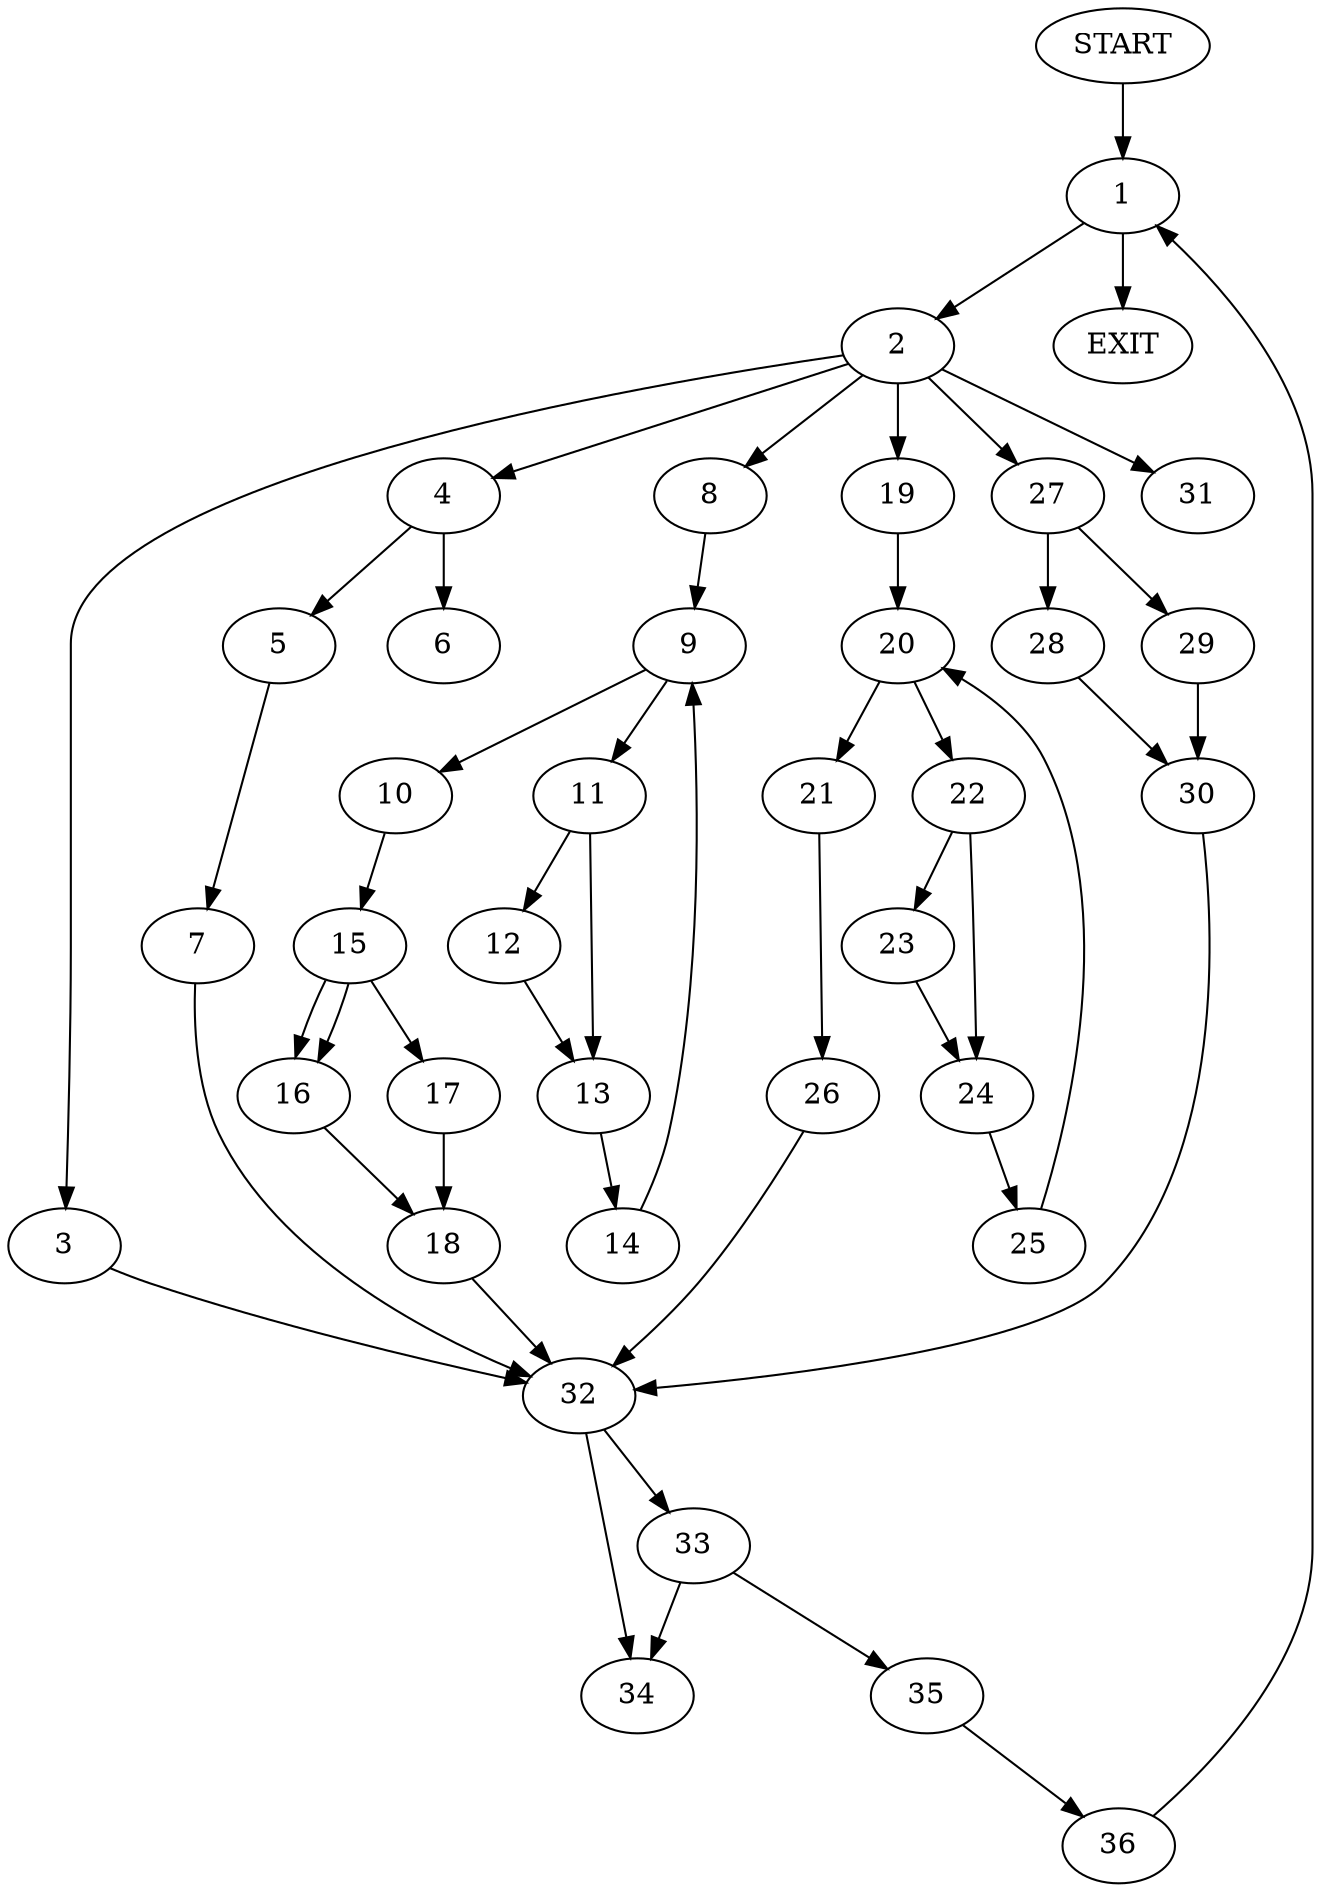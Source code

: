 digraph { 
0 [label="START"];
1;
2;
3;
4;
5;
6;
7;
8;
9;
10;
11;
12;
13;
14;
15;
16;
17;
18;
19;
20;
21;
22;
23;
24;
25;
26;
27;
28;
29;
30;
31;
32;
33;
34;
35;
36;
37[label="EXIT"];
0 -> 1;
1 -> 2;
1 -> 37;
2 -> 31;
2 -> 3;
2:s2 -> 4;
2:s3 -> 8;
2:s4 -> 19;
2:s5 -> 27;
3 -> 32;
4 -> 5;
4 -> 6;
5 -> 7;
7 -> 32;
8 -> 9;
9 -> 11;
9 -> 10;
10 -> 15;
11 -> 12;
11 -> 13;
12 -> 13;
13 -> 14;
14 -> 9;
15 -> 17;
15 -> 16;
15:s2 -> 16;
16 -> 18;
17 -> 18;
18 -> 32;
19 -> 20;
20 -> 22;
20 -> 21;
21 -> 26;
22 -> 23;
22 -> 24;
23 -> 24;
24 -> 25;
25 -> 20;
26 -> 32;
27 -> 28;
27 -> 29;
28 -> 30;
29 -> 30;
30 -> 32;
32 -> 33;
32 -> 34;
33 -> 35;
33 -> 34;
35 -> 36;
36 -> 1;
}